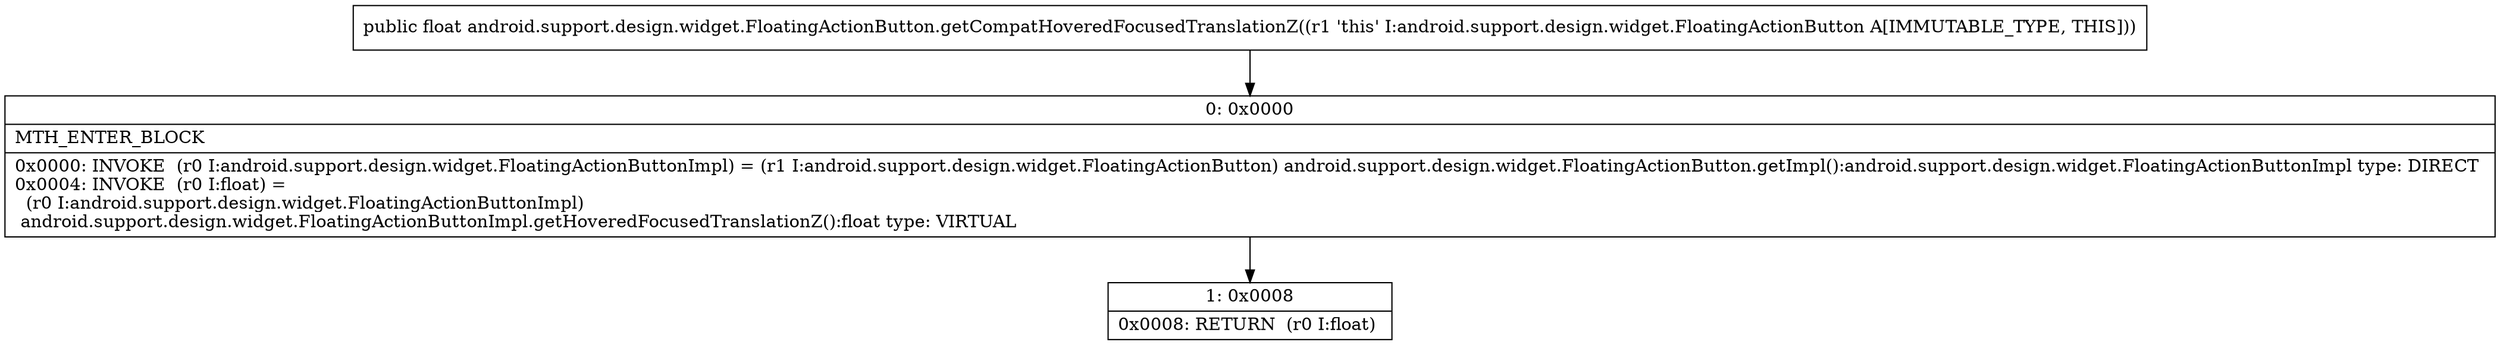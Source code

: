 digraph "CFG forandroid.support.design.widget.FloatingActionButton.getCompatHoveredFocusedTranslationZ()F" {
Node_0 [shape=record,label="{0\:\ 0x0000|MTH_ENTER_BLOCK\l|0x0000: INVOKE  (r0 I:android.support.design.widget.FloatingActionButtonImpl) = (r1 I:android.support.design.widget.FloatingActionButton) android.support.design.widget.FloatingActionButton.getImpl():android.support.design.widget.FloatingActionButtonImpl type: DIRECT \l0x0004: INVOKE  (r0 I:float) = \l  (r0 I:android.support.design.widget.FloatingActionButtonImpl)\l android.support.design.widget.FloatingActionButtonImpl.getHoveredFocusedTranslationZ():float type: VIRTUAL \l}"];
Node_1 [shape=record,label="{1\:\ 0x0008|0x0008: RETURN  (r0 I:float) \l}"];
MethodNode[shape=record,label="{public float android.support.design.widget.FloatingActionButton.getCompatHoveredFocusedTranslationZ((r1 'this' I:android.support.design.widget.FloatingActionButton A[IMMUTABLE_TYPE, THIS])) }"];
MethodNode -> Node_0;
Node_0 -> Node_1;
}

